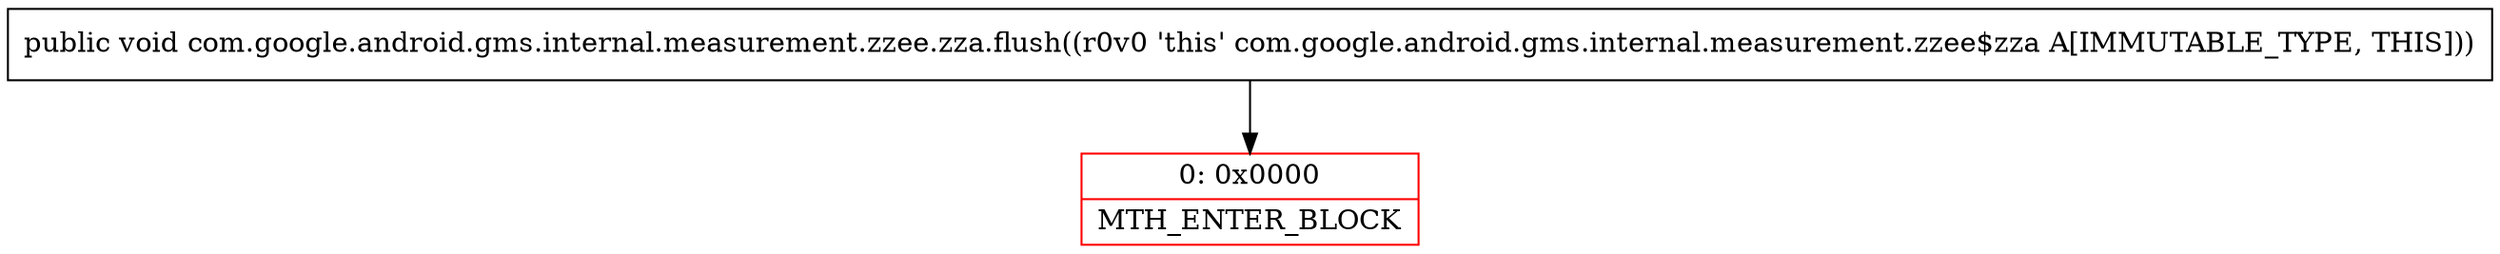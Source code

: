 digraph "CFG forcom.google.android.gms.internal.measurement.zzee.zza.flush()V" {
subgraph cluster_Region_1218522881 {
label = "R(0)";
node [shape=record,color=blue];
}
Node_0 [shape=record,color=red,label="{0\:\ 0x0000|MTH_ENTER_BLOCK\l}"];
MethodNode[shape=record,label="{public void com.google.android.gms.internal.measurement.zzee.zza.flush((r0v0 'this' com.google.android.gms.internal.measurement.zzee$zza A[IMMUTABLE_TYPE, THIS])) }"];
MethodNode -> Node_0;
}

